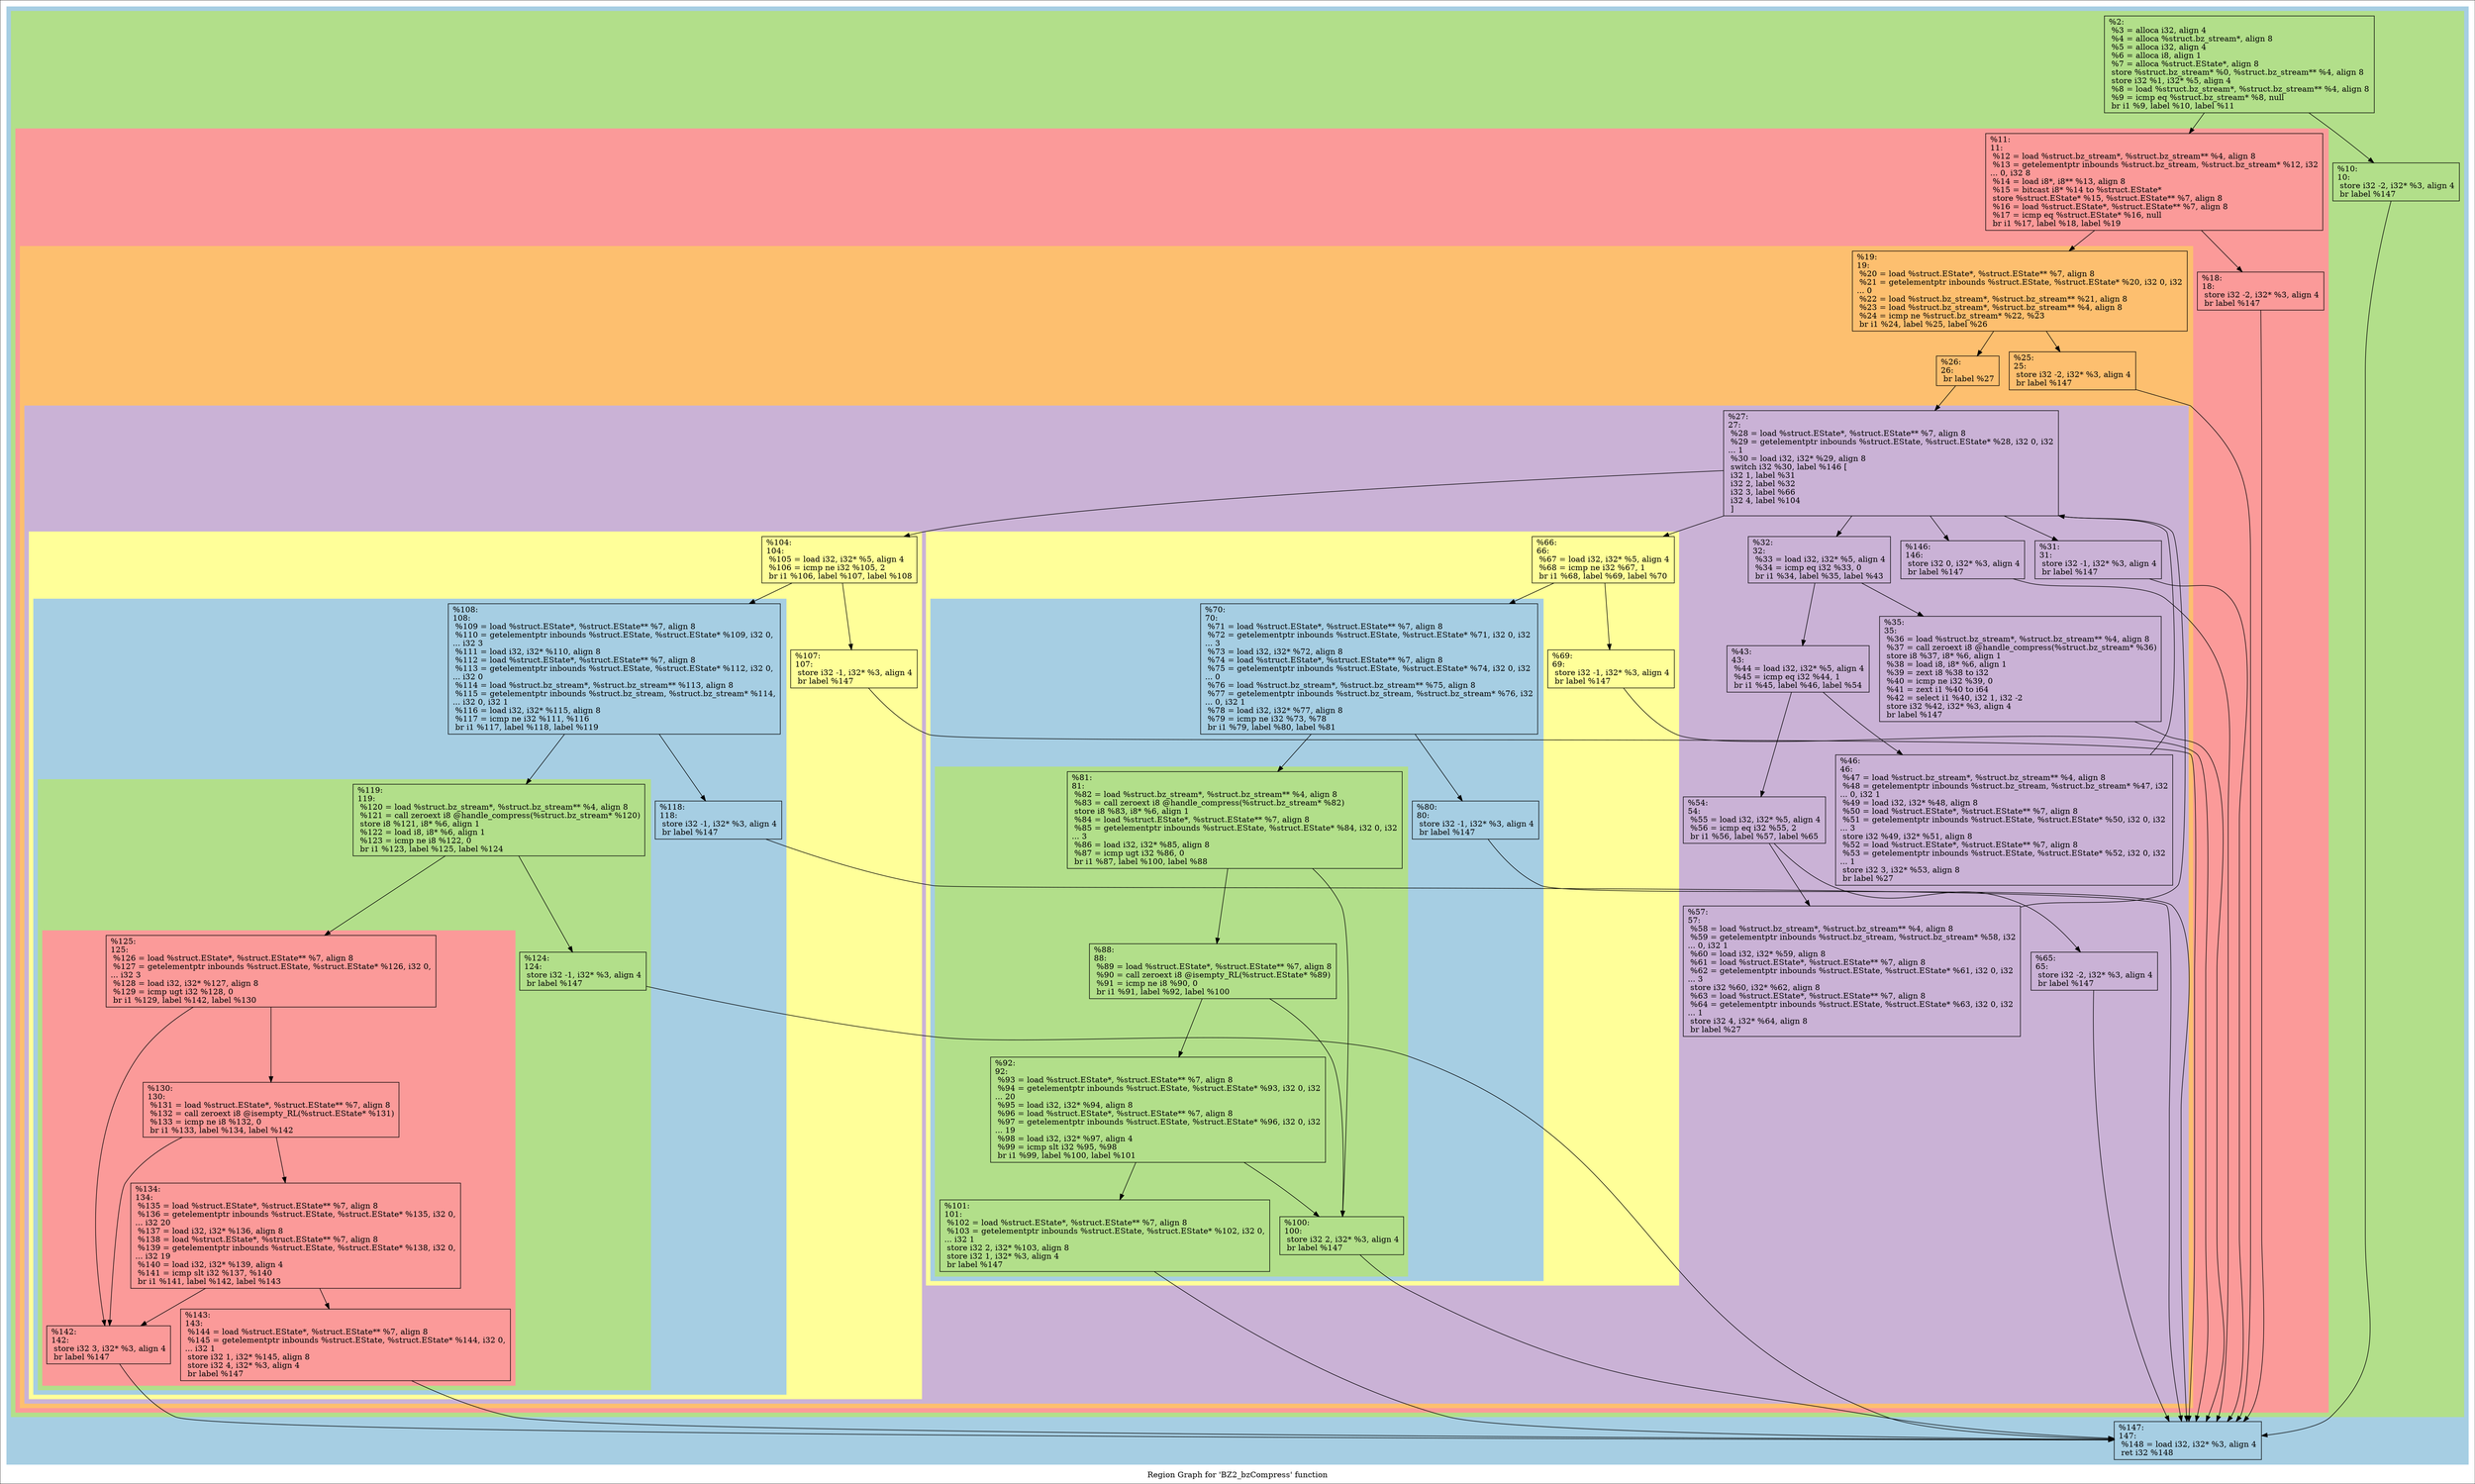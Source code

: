 digraph "Region Graph for 'BZ2_bzCompress' function" {
	label="Region Graph for 'BZ2_bzCompress' function";

	Node0x2a8c360 [shape=record,label="{%2:\l  %3 = alloca i32, align 4\l  %4 = alloca %struct.bz_stream*, align 8\l  %5 = alloca i32, align 4\l  %6 = alloca i8, align 1\l  %7 = alloca %struct.EState*, align 8\l  store %struct.bz_stream* %0, %struct.bz_stream** %4, align 8\l  store i32 %1, i32* %5, align 4\l  %8 = load %struct.bz_stream*, %struct.bz_stream** %4, align 8\l  %9 = icmp eq %struct.bz_stream* %8, null\l  br i1 %9, label %10, label %11\l}"];
	Node0x2a8c360 -> Node0x2ab6780;
	Node0x2a8c360 -> Node0x2aa8700;
	Node0x2ab6780 [shape=record,label="{%10:\l10:                                               \l  store i32 -2, i32* %3, align 4\l  br label %147\l}"];
	Node0x2ab6780 -> Node0x2aa8e20;
	Node0x2aa8e20 [shape=record,label="{%147:\l147:                                              \l  %148 = load i32, i32* %3, align 4\l  ret i32 %148\l}"];
	Node0x2aa8700 [shape=record,label="{%11:\l11:                                               \l  %12 = load %struct.bz_stream*, %struct.bz_stream** %4, align 8\l  %13 = getelementptr inbounds %struct.bz_stream, %struct.bz_stream* %12, i32\l... 0, i32 8\l  %14 = load i8*, i8** %13, align 8\l  %15 = bitcast i8* %14 to %struct.EState*\l  store %struct.EState* %15, %struct.EState** %7, align 8\l  %16 = load %struct.EState*, %struct.EState** %7, align 8\l  %17 = icmp eq %struct.EState* %16, null\l  br i1 %17, label %18, label %19\l}"];
	Node0x2aa8700 -> Node0x2ac6ea0;
	Node0x2aa8700 -> Node0x2a984c0;
	Node0x2ac6ea0 [shape=record,label="{%18:\l18:                                               \l  store i32 -2, i32* %3, align 4\l  br label %147\l}"];
	Node0x2ac6ea0 -> Node0x2aa8e20;
	Node0x2a984c0 [shape=record,label="{%19:\l19:                                               \l  %20 = load %struct.EState*, %struct.EState** %7, align 8\l  %21 = getelementptr inbounds %struct.EState, %struct.EState* %20, i32 0, i32\l... 0\l  %22 = load %struct.bz_stream*, %struct.bz_stream** %21, align 8\l  %23 = load %struct.bz_stream*, %struct.bz_stream** %4, align 8\l  %24 = icmp ne %struct.bz_stream* %22, %23\l  br i1 %24, label %25, label %26\l}"];
	Node0x2a984c0 -> Node0x29ed650;
	Node0x2a984c0 -> Node0x2810f10;
	Node0x29ed650 [shape=record,label="{%25:\l25:                                               \l  store i32 -2, i32* %3, align 4\l  br label %147\l}"];
	Node0x29ed650 -> Node0x2aa8e20;
	Node0x2810f10 [shape=record,label="{%26:\l26:                                               \l  br label %27\l}"];
	Node0x2810f10 -> Node0x2a9b340;
	Node0x2a9b340 [shape=record,label="{%27:\l27:                                               \l  %28 = load %struct.EState*, %struct.EState** %7, align 8\l  %29 = getelementptr inbounds %struct.EState, %struct.EState* %28, i32 0, i32\l... 1\l  %30 = load i32, i32* %29, align 8\l  switch i32 %30, label %146 [\l    i32 1, label %31\l    i32 2, label %32\l    i32 3, label %66\l    i32 4, label %104\l  ]\l}"];
	Node0x2a9b340 -> Node0x2a3abf0;
	Node0x2a9b340 -> Node0x2aba260;
	Node0x2a9b340 -> Node0x2a8b0e0;
	Node0x2a9b340 -> Node0x2b3fd60;
	Node0x2a9b340 -> Node0x2b40e50;
	Node0x2a3abf0 [shape=record,label="{%146:\l146:                                              \l  store i32 0, i32* %3, align 4\l  br label %147\l}"];
	Node0x2a3abf0 -> Node0x2aa8e20;
	Node0x2aba260 [shape=record,label="{%31:\l31:                                               \l  store i32 -1, i32* %3, align 4\l  br label %147\l}"];
	Node0x2aba260 -> Node0x2aa8e20;
	Node0x2a8b0e0 [shape=record,label="{%32:\l32:                                               \l  %33 = load i32, i32* %5, align 4\l  %34 = icmp eq i32 %33, 0\l  br i1 %34, label %35, label %43\l}"];
	Node0x2a8b0e0 -> Node0x29fc360;
	Node0x2a8b0e0 -> Node0x29ac6a0;
	Node0x29fc360 [shape=record,label="{%35:\l35:                                               \l  %36 = load %struct.bz_stream*, %struct.bz_stream** %4, align 8\l  %37 = call zeroext i8 @handle_compress(%struct.bz_stream* %36)\l  store i8 %37, i8* %6, align 1\l  %38 = load i8, i8* %6, align 1\l  %39 = zext i8 %38 to i32\l  %40 = icmp ne i32 %39, 0\l  %41 = zext i1 %40 to i64\l  %42 = select i1 %40, i32 1, i32 -2\l  store i32 %42, i32* %3, align 4\l  br label %147\l}"];
	Node0x29fc360 -> Node0x2aa8e20;
	Node0x29ac6a0 [shape=record,label="{%43:\l43:                                               \l  %44 = load i32, i32* %5, align 4\l  %45 = icmp eq i32 %44, 1\l  br i1 %45, label %46, label %54\l}"];
	Node0x29ac6a0 -> Node0x2b4c2b0;
	Node0x29ac6a0 -> Node0x2a7ca90;
	Node0x2b4c2b0 [shape=record,label="{%46:\l46:                                               \l  %47 = load %struct.bz_stream*, %struct.bz_stream** %4, align 8\l  %48 = getelementptr inbounds %struct.bz_stream, %struct.bz_stream* %47, i32\l... 0, i32 1\l  %49 = load i32, i32* %48, align 8\l  %50 = load %struct.EState*, %struct.EState** %7, align 8\l  %51 = getelementptr inbounds %struct.EState, %struct.EState* %50, i32 0, i32\l... 3\l  store i32 %49, i32* %51, align 8\l  %52 = load %struct.EState*, %struct.EState** %7, align 8\l  %53 = getelementptr inbounds %struct.EState, %struct.EState* %52, i32 0, i32\l... 1\l  store i32 3, i32* %53, align 8\l  br label %27\l}"];
	Node0x2b4c2b0 -> Node0x2a9b340[constraint=false];
	Node0x2a7ca90 [shape=record,label="{%54:\l54:                                               \l  %55 = load i32, i32* %5, align 4\l  %56 = icmp eq i32 %55, 2\l  br i1 %56, label %57, label %65\l}"];
	Node0x2a7ca90 -> Node0x2810ab0;
	Node0x2a7ca90 -> Node0x2aa7b00;
	Node0x2810ab0 [shape=record,label="{%57:\l57:                                               \l  %58 = load %struct.bz_stream*, %struct.bz_stream** %4, align 8\l  %59 = getelementptr inbounds %struct.bz_stream, %struct.bz_stream* %58, i32\l... 0, i32 1\l  %60 = load i32, i32* %59, align 8\l  %61 = load %struct.EState*, %struct.EState** %7, align 8\l  %62 = getelementptr inbounds %struct.EState, %struct.EState* %61, i32 0, i32\l... 3\l  store i32 %60, i32* %62, align 8\l  %63 = load %struct.EState*, %struct.EState** %7, align 8\l  %64 = getelementptr inbounds %struct.EState, %struct.EState* %63, i32 0, i32\l... 1\l  store i32 4, i32* %64, align 8\l  br label %27\l}"];
	Node0x2810ab0 -> Node0x2a9b340[constraint=false];
	Node0x2aa7b00 [shape=record,label="{%65:\l65:                                               \l  store i32 -2, i32* %3, align 4\l  br label %147\l}"];
	Node0x2aa7b00 -> Node0x2aa8e20;
	Node0x2b3fd60 [shape=record,label="{%66:\l66:                                               \l  %67 = load i32, i32* %5, align 4\l  %68 = icmp ne i32 %67, 1\l  br i1 %68, label %69, label %70\l}"];
	Node0x2b3fd60 -> Node0x27e6550;
	Node0x2b3fd60 -> Node0x2915960;
	Node0x27e6550 [shape=record,label="{%69:\l69:                                               \l  store i32 -1, i32* %3, align 4\l  br label %147\l}"];
	Node0x27e6550 -> Node0x2aa8e20;
	Node0x2915960 [shape=record,label="{%70:\l70:                                               \l  %71 = load %struct.EState*, %struct.EState** %7, align 8\l  %72 = getelementptr inbounds %struct.EState, %struct.EState* %71, i32 0, i32\l... 3\l  %73 = load i32, i32* %72, align 8\l  %74 = load %struct.EState*, %struct.EState** %7, align 8\l  %75 = getelementptr inbounds %struct.EState, %struct.EState* %74, i32 0, i32\l... 0\l  %76 = load %struct.bz_stream*, %struct.bz_stream** %75, align 8\l  %77 = getelementptr inbounds %struct.bz_stream, %struct.bz_stream* %76, i32\l... 0, i32 1\l  %78 = load i32, i32* %77, align 8\l  %79 = icmp ne i32 %73, %78\l  br i1 %79, label %80, label %81\l}"];
	Node0x2915960 -> Node0x2810f90;
	Node0x2915960 -> Node0x2ab8bd0;
	Node0x2810f90 [shape=record,label="{%80:\l80:                                               \l  store i32 -1, i32* %3, align 4\l  br label %147\l}"];
	Node0x2810f90 -> Node0x2aa8e20;
	Node0x2ab8bd0 [shape=record,label="{%81:\l81:                                               \l  %82 = load %struct.bz_stream*, %struct.bz_stream** %4, align 8\l  %83 = call zeroext i8 @handle_compress(%struct.bz_stream* %82)\l  store i8 %83, i8* %6, align 1\l  %84 = load %struct.EState*, %struct.EState** %7, align 8\l  %85 = getelementptr inbounds %struct.EState, %struct.EState* %84, i32 0, i32\l... 3\l  %86 = load i32, i32* %85, align 8\l  %87 = icmp ugt i32 %86, 0\l  br i1 %87, label %100, label %88\l}"];
	Node0x2ab8bd0 -> Node0x2885b60;
	Node0x2ab8bd0 -> Node0x2a6bbb0;
	Node0x2885b60 [shape=record,label="{%100:\l100:                                              \l  store i32 2, i32* %3, align 4\l  br label %147\l}"];
	Node0x2885b60 -> Node0x2aa8e20;
	Node0x2a6bbb0 [shape=record,label="{%88:\l88:                                               \l  %89 = load %struct.EState*, %struct.EState** %7, align 8\l  %90 = call zeroext i8 @isempty_RL(%struct.EState* %89)\l  %91 = icmp ne i8 %90, 0\l  br i1 %91, label %92, label %100\l}"];
	Node0x2a6bbb0 -> Node0x2a7ca10;
	Node0x2a6bbb0 -> Node0x2885b60;
	Node0x2a7ca10 [shape=record,label="{%92:\l92:                                               \l  %93 = load %struct.EState*, %struct.EState** %7, align 8\l  %94 = getelementptr inbounds %struct.EState, %struct.EState* %93, i32 0, i32\l... 20\l  %95 = load i32, i32* %94, align 8\l  %96 = load %struct.EState*, %struct.EState** %7, align 8\l  %97 = getelementptr inbounds %struct.EState, %struct.EState* %96, i32 0, i32\l... 19\l  %98 = load i32, i32* %97, align 4\l  %99 = icmp slt i32 %95, %98\l  br i1 %99, label %100, label %101\l}"];
	Node0x2a7ca10 -> Node0x2885b60;
	Node0x2a7ca10 -> Node0x29a9470;
	Node0x29a9470 [shape=record,label="{%101:\l101:                                              \l  %102 = load %struct.EState*, %struct.EState** %7, align 8\l  %103 = getelementptr inbounds %struct.EState, %struct.EState* %102, i32 0,\l... i32 1\l  store i32 2, i32* %103, align 8\l  store i32 1, i32* %3, align 4\l  br label %147\l}"];
	Node0x29a9470 -> Node0x2aa8e20;
	Node0x2b40e50 [shape=record,label="{%104:\l104:                                              \l  %105 = load i32, i32* %5, align 4\l  %106 = icmp ne i32 %105, 2\l  br i1 %106, label %107, label %108\l}"];
	Node0x2b40e50 -> Node0x2a76180;
	Node0x2b40e50 -> Node0x2ab84e0;
	Node0x2a76180 [shape=record,label="{%107:\l107:                                              \l  store i32 -1, i32* %3, align 4\l  br label %147\l}"];
	Node0x2a76180 -> Node0x2aa8e20;
	Node0x2ab84e0 [shape=record,label="{%108:\l108:                                              \l  %109 = load %struct.EState*, %struct.EState** %7, align 8\l  %110 = getelementptr inbounds %struct.EState, %struct.EState* %109, i32 0,\l... i32 3\l  %111 = load i32, i32* %110, align 8\l  %112 = load %struct.EState*, %struct.EState** %7, align 8\l  %113 = getelementptr inbounds %struct.EState, %struct.EState* %112, i32 0,\l... i32 0\l  %114 = load %struct.bz_stream*, %struct.bz_stream** %113, align 8\l  %115 = getelementptr inbounds %struct.bz_stream, %struct.bz_stream* %114,\l... i32 0, i32 1\l  %116 = load i32, i32* %115, align 8\l  %117 = icmp ne i32 %111, %116\l  br i1 %117, label %118, label %119\l}"];
	Node0x2ab84e0 -> Node0x2b33b40;
	Node0x2ab84e0 -> Node0x2a97e70;
	Node0x2b33b40 [shape=record,label="{%118:\l118:                                              \l  store i32 -1, i32* %3, align 4\l  br label %147\l}"];
	Node0x2b33b40 -> Node0x2aa8e20;
	Node0x2a97e70 [shape=record,label="{%119:\l119:                                              \l  %120 = load %struct.bz_stream*, %struct.bz_stream** %4, align 8\l  %121 = call zeroext i8 @handle_compress(%struct.bz_stream* %120)\l  store i8 %121, i8* %6, align 1\l  %122 = load i8, i8* %6, align 1\l  %123 = icmp ne i8 %122, 0\l  br i1 %123, label %125, label %124\l}"];
	Node0x2a97e70 -> Node0x2aa3730;
	Node0x2a97e70 -> Node0x2862a80;
	Node0x2aa3730 [shape=record,label="{%125:\l125:                                              \l  %126 = load %struct.EState*, %struct.EState** %7, align 8\l  %127 = getelementptr inbounds %struct.EState, %struct.EState* %126, i32 0,\l... i32 3\l  %128 = load i32, i32* %127, align 8\l  %129 = icmp ugt i32 %128, 0\l  br i1 %129, label %142, label %130\l}"];
	Node0x2aa3730 -> Node0x2b55970;
	Node0x2aa3730 -> Node0x2a86a40;
	Node0x2b55970 [shape=record,label="{%142:\l142:                                              \l  store i32 3, i32* %3, align 4\l  br label %147\l}"];
	Node0x2b55970 -> Node0x2aa8e20;
	Node0x2a86a40 [shape=record,label="{%130:\l130:                                              \l  %131 = load %struct.EState*, %struct.EState** %7, align 8\l  %132 = call zeroext i8 @isempty_RL(%struct.EState* %131)\l  %133 = icmp ne i8 %132, 0\l  br i1 %133, label %134, label %142\l}"];
	Node0x2a86a40 -> Node0x2863e60;
	Node0x2a86a40 -> Node0x2b55970;
	Node0x2863e60 [shape=record,label="{%134:\l134:                                              \l  %135 = load %struct.EState*, %struct.EState** %7, align 8\l  %136 = getelementptr inbounds %struct.EState, %struct.EState* %135, i32 0,\l... i32 20\l  %137 = load i32, i32* %136, align 8\l  %138 = load %struct.EState*, %struct.EState** %7, align 8\l  %139 = getelementptr inbounds %struct.EState, %struct.EState* %138, i32 0,\l... i32 19\l  %140 = load i32, i32* %139, align 4\l  %141 = icmp slt i32 %137, %140\l  br i1 %141, label %142, label %143\l}"];
	Node0x2863e60 -> Node0x2b55970;
	Node0x2863e60 -> Node0x2a94620;
	Node0x2a94620 [shape=record,label="{%143:\l143:                                              \l  %144 = load %struct.EState*, %struct.EState** %7, align 8\l  %145 = getelementptr inbounds %struct.EState, %struct.EState* %144, i32 0,\l... i32 1\l  store i32 1, i32* %145, align 8\l  store i32 4, i32* %3, align 4\l  br label %147\l}"];
	Node0x2a94620 -> Node0x2aa8e20;
	Node0x2862a80 [shape=record,label="{%124:\l124:                                              \l  store i32 -1, i32* %3, align 4\l  br label %147\l}"];
	Node0x2862a80 -> Node0x2aa8e20;
	colorscheme = "paired12"
        subgraph cluster_0x2bc57b0 {
          label = "";
          style = filled;
          color = 1
          subgraph cluster_0x2b2da90 {
            label = "";
            style = filled;
            color = 3
            subgraph cluster_0x2ac5d90 {
              label = "";
              style = filled;
              color = 5
              subgraph cluster_0x2b638a0 {
                label = "";
                style = filled;
                color = 7
                subgraph cluster_0x2aa9e90 {
                  label = "";
                  style = filled;
                  color = 9
                  subgraph cluster_0x2b99840 {
                    label = "";
                    style = filled;
                    color = 11
                    subgraph cluster_0x27c3c00 {
                      label = "";
                      style = filled;
                      color = 1
                      subgraph cluster_0x2b998c0 {
                        label = "";
                        style = filled;
                        color = 3
                        Node0x2ab8bd0;
                        Node0x2885b60;
                        Node0x2a6bbb0;
                        Node0x2a7ca10;
                        Node0x29a9470;
                      }
                      Node0x2915960;
                      Node0x2810f90;
                    }
                    Node0x2b3fd60;
                    Node0x27e6550;
                  }
                  subgraph cluster_0x2b35630 {
                    label = "";
                    style = filled;
                    color = 11
                    subgraph cluster_0x2b914b0 {
                      label = "";
                      style = filled;
                      color = 1
                      subgraph cluster_0x2b62410 {
                        label = "";
                        style = filled;
                        color = 3
                        subgraph cluster_0x2b997c0 {
                          label = "";
                          style = filled;
                          color = 5
                          Node0x2aa3730;
                          Node0x2b55970;
                          Node0x2a86a40;
                          Node0x2863e60;
                          Node0x2a94620;
                        }
                        Node0x2a97e70;
                        Node0x2862a80;
                      }
                      Node0x2ab84e0;
                      Node0x2b33b40;
                    }
                    Node0x2b40e50;
                    Node0x2a76180;
                  }
                  Node0x2a9b340;
                  Node0x2a3abf0;
                  Node0x2aba260;
                  Node0x2a8b0e0;
                  Node0x29fc360;
                  Node0x29ac6a0;
                  Node0x2b4c2b0;
                  Node0x2a7ca90;
                  Node0x2810ab0;
                  Node0x2aa7b00;
                }
                Node0x2a984c0;
                Node0x29ed650;
                Node0x2810f10;
              }
              Node0x2aa8700;
              Node0x2ac6ea0;
            }
            Node0x2a8c360;
            Node0x2ab6780;
          }
          Node0x2aa8e20;
        }
}
